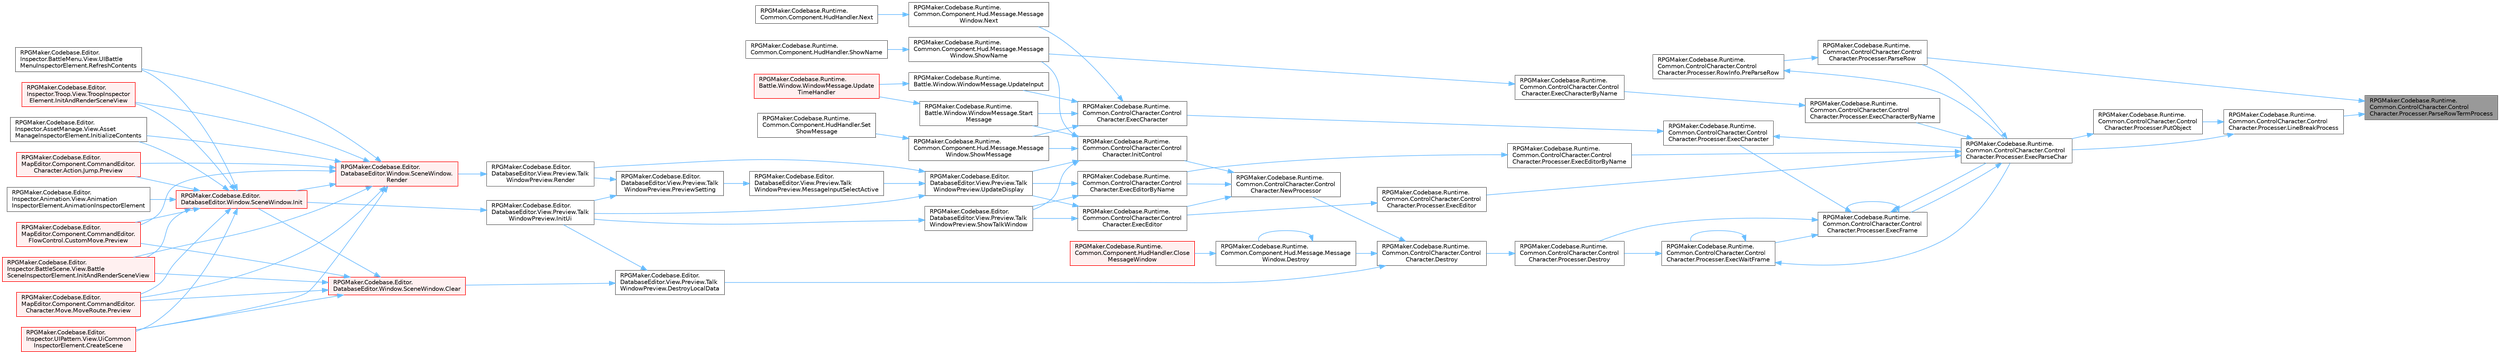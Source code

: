 digraph "RPGMaker.Codebase.Runtime.Common.ControlCharacter.ControlCharacter.Processer.ParseRowTermProcess"
{
 // LATEX_PDF_SIZE
  bgcolor="transparent";
  edge [fontname=Helvetica,fontsize=10,labelfontname=Helvetica,labelfontsize=10];
  node [fontname=Helvetica,fontsize=10,shape=box,height=0.2,width=0.4];
  rankdir="RL";
  Node1 [id="Node000001",label="RPGMaker.Codebase.Runtime.\lCommon.ControlCharacter.Control\lCharacter.Processer.ParseRowTermProcess",height=0.2,width=0.4,color="gray40", fillcolor="grey60", style="filled", fontcolor="black",tooltip="表示行パース末端処理。"];
  Node1 -> Node2 [id="edge1_Node000001_Node000002",dir="back",color="steelblue1",style="solid",tooltip=" "];
  Node2 [id="Node000002",label="RPGMaker.Codebase.Runtime.\lCommon.ControlCharacter.Control\lCharacter.Processer.LineBreakProcess",height=0.2,width=0.4,color="grey40", fillcolor="white", style="filled",URL="$d7/d0c/class_r_p_g_maker_1_1_codebase_1_1_runtime_1_1_common_1_1_control_character_1_1_control_character_1_1_processer.html#ac764a790c9aaaafcb36c50f0bc2a9a5a",tooltip="改行処理。"];
  Node2 -> Node3 [id="edge2_Node000002_Node000003",dir="back",color="steelblue1",style="solid",tooltip=" "];
  Node3 [id="Node000003",label="RPGMaker.Codebase.Runtime.\lCommon.ControlCharacter.Control\lCharacter.Processer.ExecParseChar",height=0.2,width=0.4,color="grey40", fillcolor="white", style="filled",URL="$d7/d0c/class_r_p_g_maker_1_1_codebase_1_1_runtime_1_1_common_1_1_control_character_1_1_control_character_1_1_processer.html#a98cee73aab96ee5be0898304e7dbccde",tooltip="1文字 (1制御文字列含む) の処理。"];
  Node3 -> Node4 [id="edge3_Node000003_Node000004",dir="back",color="steelblue1",style="solid",tooltip=" "];
  Node4 [id="Node000004",label="RPGMaker.Codebase.Runtime.\lCommon.ControlCharacter.Control\lCharacter.Processer.ExecCharacterByName",height=0.2,width=0.4,color="grey40", fillcolor="white", style="filled",URL="$d7/d0c/class_r_p_g_maker_1_1_codebase_1_1_runtime_1_1_common_1_1_control_character_1_1_control_character_1_1_processer.html#a68c09f10e4d11c55c152f45deb0778e1",tooltip="名前の項目部分"];
  Node4 -> Node5 [id="edge4_Node000004_Node000005",dir="back",color="steelblue1",style="solid",tooltip=" "];
  Node5 [id="Node000005",label="RPGMaker.Codebase.Runtime.\lCommon.ControlCharacter.Control\lCharacter.ExecCharacterByName",height=0.2,width=0.4,color="grey40", fillcolor="white", style="filled",URL="$d2/dcb/class_r_p_g_maker_1_1_codebase_1_1_runtime_1_1_common_1_1_control_character_1_1_control_character.html#a5c537cb44d7c57008897691ba9960df0",tooltip="名前の項目部分"];
  Node5 -> Node6 [id="edge5_Node000005_Node000006",dir="back",color="steelblue1",style="solid",tooltip=" "];
  Node6 [id="Node000006",label="RPGMaker.Codebase.Runtime.\lCommon.Component.Hud.Message.Message\lWindow.ShowName",height=0.2,width=0.4,color="grey40", fillcolor="white", style="filled",URL="$d0/dfb/class_r_p_g_maker_1_1_codebase_1_1_runtime_1_1_common_1_1_component_1_1_hud_1_1_message_1_1_message_window.html#ab0bd9f2883507eab5d8bc5fe1ab41be1",tooltip="😁 名前表示"];
  Node6 -> Node7 [id="edge6_Node000006_Node000007",dir="back",color="steelblue1",style="solid",tooltip=" "];
  Node7 [id="Node000007",label="RPGMaker.Codebase.Runtime.\lCommon.Component.HudHandler.ShowName",height=0.2,width=0.4,color="grey40", fillcolor="white", style="filled",URL="$d4/ddb/class_r_p_g_maker_1_1_codebase_1_1_runtime_1_1_common_1_1_component_1_1_hud_handler.html#ab3b7b4ee104ff93627d7abeb283a6829",tooltip="😁 名前見せろ"];
  Node3 -> Node8 [id="edge7_Node000003_Node000008",dir="back",color="steelblue1",style="solid",tooltip=" "];
  Node8 [id="Node000008",label="RPGMaker.Codebase.Runtime.\lCommon.ControlCharacter.Control\lCharacter.Processer.ExecEditor",height=0.2,width=0.4,color="grey40", fillcolor="white", style="filled",URL="$d7/d0c/class_r_p_g_maker_1_1_codebase_1_1_runtime_1_1_common_1_1_control_character_1_1_control_character_1_1_processer.html#a8e5e819346b7be6c91bdddbc22ba40a5",tooltip=" "];
  Node8 -> Node9 [id="edge8_Node000008_Node000009",dir="back",color="steelblue1",style="solid",tooltip=" "];
  Node9 [id="Node000009",label="RPGMaker.Codebase.Runtime.\lCommon.ControlCharacter.Control\lCharacter.ExecEditor",height=0.2,width=0.4,color="grey40", fillcolor="white", style="filled",URL="$d2/dcb/class_r_p_g_maker_1_1_codebase_1_1_runtime_1_1_common_1_1_control_character_1_1_control_character.html#ac6e0c7c0b46cb66a3b34d0fd3b6d2e25",tooltip=" "];
  Node9 -> Node10 [id="edge9_Node000009_Node000010",dir="back",color="steelblue1",style="solid",tooltip=" "];
  Node10 [id="Node000010",label="RPGMaker.Codebase.Editor.\lDatabaseEditor.View.Preview.Talk\lWindowPreview.ShowTalkWindow",height=0.2,width=0.4,color="grey40", fillcolor="white", style="filled",URL="$dd/da6/class_r_p_g_maker_1_1_codebase_1_1_editor_1_1_database_editor_1_1_view_1_1_preview_1_1_talk_window_preview.html#a37d3733b98e098c1da4115aa4d389a0e",tooltip=" "];
  Node10 -> Node11 [id="edge10_Node000010_Node000011",dir="back",color="steelblue1",style="solid",tooltip=" "];
  Node11 [id="Node000011",label="RPGMaker.Codebase.Editor.\lDatabaseEditor.View.Preview.Talk\lWindowPreview.InitUi",height=0.2,width=0.4,color="grey40", fillcolor="white", style="filled",URL="$dd/da6/class_r_p_g_maker_1_1_codebase_1_1_editor_1_1_database_editor_1_1_view_1_1_preview_1_1_talk_window_preview.html#a85c02f1fa4f180ffbacd7a7eb6c04df0",tooltip="初期状態のUI設定"];
  Node11 -> Node12 [id="edge11_Node000011_Node000012",dir="back",color="steelblue1",style="solid",tooltip=" "];
  Node12 [id="Node000012",label="RPGMaker.Codebase.Editor.\lDatabaseEditor.Window.SceneWindow.Init",height=0.2,width=0.4,color="red", fillcolor="#FFF0F0", style="filled",URL="$de/d38/class_r_p_g_maker_1_1_codebase_1_1_editor_1_1_database_editor_1_1_window_1_1_scene_window.html#ab676f1b7751bf8065e9ac8e324525fc3",tooltip=" "];
  Node12 -> Node13 [id="edge12_Node000012_Node000013",dir="back",color="steelblue1",style="solid",tooltip=" "];
  Node13 [id="Node000013",label="RPGMaker.Codebase.Editor.\lInspector.Animation.View.Animation\lInspectorElement.AnimationInspectorElement",height=0.2,width=0.4,color="grey40", fillcolor="white", style="filled",URL="$db/d84/class_r_p_g_maker_1_1_codebase_1_1_editor_1_1_inspector_1_1_animation_1_1_view_1_1_animation_inspector_element.html#aae106fd133981d5041a1404498adf087",tooltip=" "];
  Node12 -> Node14 [id="edge13_Node000012_Node000014",dir="back",color="steelblue1",style="solid",tooltip=" "];
  Node14 [id="Node000014",label="RPGMaker.Codebase.Editor.\lInspector.UIPattern.View.UiCommon\lInspectorElement.CreateScene",height=0.2,width=0.4,color="red", fillcolor="#FFF0F0", style="filled",URL="$dd/d5a/class_r_p_g_maker_1_1_codebase_1_1_editor_1_1_inspector_1_1_u_i_pattern_1_1_view_1_1_ui_common_inspector_element.html#a16a8c55acc792105630571f8010aba6a",tooltip=" "];
  Node12 -> Node16 [id="edge14_Node000012_Node000016",dir="back",color="steelblue1",style="solid",tooltip=" "];
  Node16 [id="Node000016",label="RPGMaker.Codebase.Editor.\lInspector.BattleScene.View.Battle\lSceneInspectorElement.InitAndRenderSceneView",height=0.2,width=0.4,color="red", fillcolor="#FFF0F0", style="filled",URL="$d8/d9b/class_r_p_g_maker_1_1_codebase_1_1_editor_1_1_inspector_1_1_battle_scene_1_1_view_1_1_battle_scene_inspector_element.html#a9be269ac211e55504a92ba36dda0dbea",tooltip="戦闘シーンのプレビュー設定"];
  Node12 -> Node19 [id="edge15_Node000012_Node000019",dir="back",color="steelblue1",style="solid",tooltip=" "];
  Node19 [id="Node000019",label="RPGMaker.Codebase.Editor.\lInspector.Troop.View.TroopInspector\lElement.InitAndRenderSceneView",height=0.2,width=0.4,color="red", fillcolor="#FFF0F0", style="filled",URL="$d8/d90/class_r_p_g_maker_1_1_codebase_1_1_editor_1_1_inspector_1_1_troop_1_1_view_1_1_troop_inspector_element.html#a0d9e9a163ca8326d7cacc57a70459297",tooltip=" "];
  Node12 -> Node21 [id="edge16_Node000012_Node000021",dir="back",color="steelblue1",style="solid",tooltip=" "];
  Node21 [id="Node000021",label="RPGMaker.Codebase.Editor.\lInspector.AssetManage.View.Asset\lManageInspectorElement.InitializeContents",height=0.2,width=0.4,color="grey40", fillcolor="white", style="filled",URL="$da/d9f/class_r_p_g_maker_1_1_codebase_1_1_editor_1_1_inspector_1_1_asset_manage_1_1_view_1_1_asset_manage_inspector_element.html#a1ff6968c39c137f0b08b3fe2db8e62e5",tooltip="初期化処理"];
  Node12 -> Node22 [id="edge17_Node000012_Node000022",dir="back",color="steelblue1",style="solid",tooltip=" "];
  Node22 [id="Node000022",label="RPGMaker.Codebase.Editor.\lMapEditor.Component.CommandEditor.\lCharacter.Action.Jump.Preview",height=0.2,width=0.4,color="red", fillcolor="#FFF0F0", style="filled",URL="$d5/de1/class_r_p_g_maker_1_1_codebase_1_1_editor_1_1_map_editor_1_1_component_1_1_command_editor_1_1_character_1_1_action_1_1_jump.html#ab4bff436ce7c95b83d4f2d4e0c267f7e",tooltip=" "];
  Node12 -> Node27 [id="edge18_Node000012_Node000027",dir="back",color="steelblue1",style="solid",tooltip=" "];
  Node27 [id="Node000027",label="RPGMaker.Codebase.Editor.\lMapEditor.Component.CommandEditor.\lCharacter.Move.MoveRoute.Preview",height=0.2,width=0.4,color="red", fillcolor="#FFF0F0", style="filled",URL="$d5/dcc/class_r_p_g_maker_1_1_codebase_1_1_editor_1_1_map_editor_1_1_component_1_1_command_editor_1_1_character_1_1_move_1_1_move_route.html#a4a0fbd9c1d01f2e62f9c7804ee4ca205",tooltip=" "];
  Node12 -> Node29 [id="edge19_Node000012_Node000029",dir="back",color="steelblue1",style="solid",tooltip=" "];
  Node29 [id="Node000029",label="RPGMaker.Codebase.Editor.\lMapEditor.Component.CommandEditor.\lFlowControl.CustomMove.Preview",height=0.2,width=0.4,color="red", fillcolor="#FFF0F0", style="filled",URL="$d3/dbe/class_r_p_g_maker_1_1_codebase_1_1_editor_1_1_map_editor_1_1_component_1_1_command_editor_1_1_flow_control_1_1_custom_move.html#afe506d41de45715cef7dbece1ec8fe8d",tooltip=" "];
  Node12 -> Node31 [id="edge20_Node000012_Node000031",dir="back",color="steelblue1",style="solid",tooltip=" "];
  Node31 [id="Node000031",label="RPGMaker.Codebase.Editor.\lInspector.BattleMenu.View.UIBattle\lMenuInspectorElement.RefreshContents",height=0.2,width=0.4,color="grey40", fillcolor="white", style="filled",URL="$dc/d51/class_r_p_g_maker_1_1_codebase_1_1_editor_1_1_inspector_1_1_battle_menu_1_1_view_1_1_u_i_battle_menu_inspector_element.html#a034073a0d825d40ef26ed99e54cd3423",tooltip="データの更新"];
  Node9 -> Node35 [id="edge21_Node000009_Node000035",dir="back",color="steelblue1",style="solid",tooltip=" "];
  Node35 [id="Node000035",label="RPGMaker.Codebase.Editor.\lDatabaseEditor.View.Preview.Talk\lWindowPreview.UpdateDisplay",height=0.2,width=0.4,color="grey40", fillcolor="white", style="filled",URL="$dd/da6/class_r_p_g_maker_1_1_codebase_1_1_editor_1_1_database_editor_1_1_view_1_1_preview_1_1_talk_window_preview.html#aedad0e5bc90c1f74b770e25d5da61f38",tooltip="表示更新"];
  Node35 -> Node11 [id="edge22_Node000035_Node000011",dir="back",color="steelblue1",style="solid",tooltip=" "];
  Node35 -> Node36 [id="edge23_Node000035_Node000036",dir="back",color="steelblue1",style="solid",tooltip=" "];
  Node36 [id="Node000036",label="RPGMaker.Codebase.Editor.\lDatabaseEditor.View.Preview.Talk\lWindowPreview.MessageInputSelectActive",height=0.2,width=0.4,color="grey40", fillcolor="white", style="filled",URL="$dd/da6/class_r_p_g_maker_1_1_codebase_1_1_editor_1_1_database_editor_1_1_view_1_1_preview_1_1_talk_window_preview.html#a9a461282453f7f80991288eaf91c9d29",tooltip=" "];
  Node36 -> Node37 [id="edge24_Node000036_Node000037",dir="back",color="steelblue1",style="solid",tooltip=" "];
  Node37 [id="Node000037",label="RPGMaker.Codebase.Editor.\lDatabaseEditor.View.Preview.Talk\lWindowPreview.PreviewSetting",height=0.2,width=0.4,color="grey40", fillcolor="white", style="filled",URL="$dd/da6/class_r_p_g_maker_1_1_codebase_1_1_editor_1_1_database_editor_1_1_view_1_1_preview_1_1_talk_window_preview.html#a6764fec74b71976b3cd58bb29fe999ec",tooltip="Preview表示用の設定"];
  Node37 -> Node11 [id="edge25_Node000037_Node000011",dir="back",color="steelblue1",style="solid",tooltip=" "];
  Node37 -> Node38 [id="edge26_Node000037_Node000038",dir="back",color="steelblue1",style="solid",tooltip=" "];
  Node38 [id="Node000038",label="RPGMaker.Codebase.Editor.\lDatabaseEditor.View.Preview.Talk\lWindowPreview.Render",height=0.2,width=0.4,color="grey40", fillcolor="white", style="filled",URL="$dd/da6/class_r_p_g_maker_1_1_codebase_1_1_editor_1_1_database_editor_1_1_view_1_1_preview_1_1_talk_window_preview.html#a11a7372f11535e49a94b5664dc1a0994",tooltip=" "];
  Node38 -> Node39 [id="edge27_Node000038_Node000039",dir="back",color="steelblue1",style="solid",tooltip=" "];
  Node39 [id="Node000039",label="RPGMaker.Codebase.Editor.\lDatabaseEditor.Window.SceneWindow.\lRender",height=0.2,width=0.4,color="red", fillcolor="#FFF0F0", style="filled",URL="$de/d38/class_r_p_g_maker_1_1_codebase_1_1_editor_1_1_database_editor_1_1_window_1_1_scene_window.html#ac894062a7b4e348a75d3536693344516",tooltip=" "];
  Node39 -> Node14 [id="edge28_Node000039_Node000014",dir="back",color="steelblue1",style="solid",tooltip=" "];
  Node39 -> Node12 [id="edge29_Node000039_Node000012",dir="back",color="steelblue1",style="solid",tooltip=" "];
  Node39 -> Node16 [id="edge30_Node000039_Node000016",dir="back",color="steelblue1",style="solid",tooltip=" "];
  Node39 -> Node19 [id="edge31_Node000039_Node000019",dir="back",color="steelblue1",style="solid",tooltip=" "];
  Node39 -> Node21 [id="edge32_Node000039_Node000021",dir="back",color="steelblue1",style="solid",tooltip=" "];
  Node39 -> Node22 [id="edge33_Node000039_Node000022",dir="back",color="steelblue1",style="solid",tooltip=" "];
  Node39 -> Node27 [id="edge34_Node000039_Node000027",dir="back",color="steelblue1",style="solid",tooltip=" "];
  Node39 -> Node29 [id="edge35_Node000039_Node000029",dir="back",color="steelblue1",style="solid",tooltip=" "];
  Node39 -> Node31 [id="edge36_Node000039_Node000031",dir="back",color="steelblue1",style="solid",tooltip=" "];
  Node35 -> Node38 [id="edge37_Node000035_Node000038",dir="back",color="steelblue1",style="solid",tooltip=" "];
  Node3 -> Node61 [id="edge38_Node000003_Node000061",dir="back",color="steelblue1",style="solid",tooltip=" "];
  Node61 [id="Node000061",label="RPGMaker.Codebase.Runtime.\lCommon.ControlCharacter.Control\lCharacter.Processer.ExecEditorByName",height=0.2,width=0.4,color="grey40", fillcolor="white", style="filled",URL="$d7/d0c/class_r_p_g_maker_1_1_codebase_1_1_runtime_1_1_common_1_1_control_character_1_1_control_character_1_1_processer.html#a5d42483459b3f47828bb65cbea2e578c",tooltip="名前の項目部分"];
  Node61 -> Node62 [id="edge39_Node000061_Node000062",dir="back",color="steelblue1",style="solid",tooltip=" "];
  Node62 [id="Node000062",label="RPGMaker.Codebase.Runtime.\lCommon.ControlCharacter.Control\lCharacter.ExecEditorByName",height=0.2,width=0.4,color="grey40", fillcolor="white", style="filled",URL="$d2/dcb/class_r_p_g_maker_1_1_codebase_1_1_runtime_1_1_common_1_1_control_character_1_1_control_character.html#a1a884f8d0dce04d0a58514ea8906e92b",tooltip="名前の項目部分"];
  Node62 -> Node10 [id="edge40_Node000062_Node000010",dir="back",color="steelblue1",style="solid",tooltip=" "];
  Node62 -> Node35 [id="edge41_Node000062_Node000035",dir="back",color="steelblue1",style="solid",tooltip=" "];
  Node3 -> Node63 [id="edge42_Node000003_Node000063",dir="back",color="steelblue1",style="solid",tooltip=" "];
  Node63 [id="Node000063",label="RPGMaker.Codebase.Runtime.\lCommon.ControlCharacter.Control\lCharacter.Processer.ExecFrame",height=0.2,width=0.4,color="grey40", fillcolor="white", style="filled",URL="$d7/d0c/class_r_p_g_maker_1_1_codebase_1_1_runtime_1_1_common_1_1_control_character_1_1_control_character_1_1_processer.html#a2da1505fa13ab3adc0c89cbe4051de15",tooltip=" "];
  Node63 -> Node64 [id="edge43_Node000063_Node000064",dir="back",color="steelblue1",style="solid",tooltip=" "];
  Node64 [id="Node000064",label="RPGMaker.Codebase.Runtime.\lCommon.ControlCharacter.Control\lCharacter.Processer.Destroy",height=0.2,width=0.4,color="grey40", fillcolor="white", style="filled",URL="$d7/d0c/class_r_p_g_maker_1_1_codebase_1_1_runtime_1_1_common_1_1_control_character_1_1_control_character_1_1_processer.html#a0f76c05f86434a333f8f5692dab9bc93",tooltip=" "];
  Node64 -> Node65 [id="edge44_Node000064_Node000065",dir="back",color="steelblue1",style="solid",tooltip=" "];
  Node65 [id="Node000065",label="RPGMaker.Codebase.Runtime.\lCommon.ControlCharacter.Control\lCharacter.Destroy",height=0.2,width=0.4,color="grey40", fillcolor="white", style="filled",URL="$d2/dcb/class_r_p_g_maker_1_1_codebase_1_1_runtime_1_1_common_1_1_control_character_1_1_control_character.html#a7c51185956b69b5bf4bc6c1e9b05085c",tooltip=" "];
  Node65 -> Node66 [id="edge45_Node000065_Node000066",dir="back",color="steelblue1",style="solid",tooltip=" "];
  Node66 [id="Node000066",label="RPGMaker.Codebase.Runtime.\lCommon.Component.Hud.Message.Message\lWindow.Destroy",height=0.2,width=0.4,color="grey40", fillcolor="white", style="filled",URL="$d0/dfb/class_r_p_g_maker_1_1_codebase_1_1_runtime_1_1_common_1_1_component_1_1_hud_1_1_message_1_1_message_window.html#a8be9fbb83fd43f90a796ca813c5b6750",tooltip="😁 破棄"];
  Node66 -> Node67 [id="edge46_Node000066_Node000067",dir="back",color="steelblue1",style="solid",tooltip=" "];
  Node67 [id="Node000067",label="RPGMaker.Codebase.Runtime.\lCommon.Component.HudHandler.Close\lMessageWindow",height=0.2,width=0.4,color="red", fillcolor="#FFF0F0", style="filled",URL="$d4/ddb/class_r_p_g_maker_1_1_codebase_1_1_runtime_1_1_common_1_1_component_1_1_hud_handler.html#a5c23a7257e8f5477ff9b2a9efec158fe",tooltip="😁 伝言窓を閉じろ"];
  Node66 -> Node66 [id="edge47_Node000066_Node000066",dir="back",color="steelblue1",style="solid",tooltip=" "];
  Node65 -> Node70 [id="edge48_Node000065_Node000070",dir="back",color="steelblue1",style="solid",tooltip=" "];
  Node70 [id="Node000070",label="RPGMaker.Codebase.Editor.\lDatabaseEditor.View.Preview.Talk\lWindowPreview.DestroyLocalData",height=0.2,width=0.4,color="grey40", fillcolor="white", style="filled",URL="$dd/da6/class_r_p_g_maker_1_1_codebase_1_1_editor_1_1_database_editor_1_1_view_1_1_preview_1_1_talk_window_preview.html#aa581b84e6502fb4a3b56d7eeb620dd0c",tooltip=" "];
  Node70 -> Node71 [id="edge49_Node000070_Node000071",dir="back",color="steelblue1",style="solid",tooltip=" "];
  Node71 [id="Node000071",label="RPGMaker.Codebase.Editor.\lDatabaseEditor.Window.SceneWindow.Clear",height=0.2,width=0.4,color="red", fillcolor="#FFF0F0", style="filled",URL="$de/d38/class_r_p_g_maker_1_1_codebase_1_1_editor_1_1_database_editor_1_1_window_1_1_scene_window.html#aca2ee15204618288870b7e202709babb",tooltip=" "];
  Node71 -> Node14 [id="edge50_Node000071_Node000014",dir="back",color="steelblue1",style="solid",tooltip=" "];
  Node71 -> Node12 [id="edge51_Node000071_Node000012",dir="back",color="steelblue1",style="solid",tooltip=" "];
  Node71 -> Node16 [id="edge52_Node000071_Node000016",dir="back",color="steelblue1",style="solid",tooltip=" "];
  Node71 -> Node27 [id="edge53_Node000071_Node000027",dir="back",color="steelblue1",style="solid",tooltip=" "];
  Node71 -> Node29 [id="edge54_Node000071_Node000029",dir="back",color="steelblue1",style="solid",tooltip=" "];
  Node70 -> Node11 [id="edge55_Node000070_Node000011",dir="back",color="steelblue1",style="solid",tooltip=" "];
  Node65 -> Node74 [id="edge56_Node000065_Node000074",dir="back",color="steelblue1",style="solid",tooltip=" "];
  Node74 [id="Node000074",label="RPGMaker.Codebase.Runtime.\lCommon.ControlCharacter.Control\lCharacter.NewProcessor",height=0.2,width=0.4,color="grey40", fillcolor="white", style="filled",URL="$d2/dcb/class_r_p_g_maker_1_1_codebase_1_1_runtime_1_1_common_1_1_control_character_1_1_control_character.html#a70b3e3b147d73316f3f2c04303c8c4fe",tooltip=" "];
  Node74 -> Node9 [id="edge57_Node000074_Node000009",dir="back",color="steelblue1",style="solid",tooltip=" "];
  Node74 -> Node62 [id="edge58_Node000074_Node000062",dir="back",color="steelblue1",style="solid",tooltip=" "];
  Node74 -> Node75 [id="edge59_Node000074_Node000075",dir="back",color="steelblue1",style="solid",tooltip=" "];
  Node75 [id="Node000075",label="RPGMaker.Codebase.Runtime.\lCommon.ControlCharacter.Control\lCharacter.InitControl",height=0.2,width=0.4,color="grey40", fillcolor="white", style="filled",URL="$d2/dcb/class_r_p_g_maker_1_1_codebase_1_1_runtime_1_1_common_1_1_control_character_1_1_control_character.html#a29cadf422dc328f4c26482def8e8f2b0",tooltip=" "];
  Node75 -> Node76 [id="edge60_Node000075_Node000076",dir="back",color="steelblue1",style="solid",tooltip=" "];
  Node76 [id="Node000076",label="RPGMaker.Codebase.Runtime.\lCommon.Component.Hud.Message.Message\lWindow.ShowMessage",height=0.2,width=0.4,color="grey40", fillcolor="white", style="filled",URL="$d0/dfb/class_r_p_g_maker_1_1_codebase_1_1_runtime_1_1_common_1_1_component_1_1_hud_1_1_message_1_1_message_window.html#ab632ce531302498d8a95e03564c22c79",tooltip="😁 伝言表示"];
  Node76 -> Node77 [id="edge61_Node000076_Node000077",dir="back",color="steelblue1",style="solid",tooltip=" "];
  Node77 [id="Node000077",label="RPGMaker.Codebase.Runtime.\lCommon.Component.HudHandler.Set\lShowMessage",height=0.2,width=0.4,color="grey40", fillcolor="white", style="filled",URL="$d4/ddb/class_r_p_g_maker_1_1_codebase_1_1_runtime_1_1_common_1_1_component_1_1_hud_handler.html#a83421ade6786fd73a22000f5c657451c",tooltip="😁 見せろ伝言設定"];
  Node75 -> Node6 [id="edge62_Node000075_Node000006",dir="back",color="steelblue1",style="solid",tooltip=" "];
  Node75 -> Node10 [id="edge63_Node000075_Node000010",dir="back",color="steelblue1",style="solid",tooltip=" "];
  Node75 -> Node78 [id="edge64_Node000075_Node000078",dir="back",color="steelblue1",style="solid",tooltip=" "];
  Node78 [id="Node000078",label="RPGMaker.Codebase.Runtime.\lBattle.Window.WindowMessage.Start\lMessage",height=0.2,width=0.4,color="grey40", fillcolor="white", style="filled",URL="$d1/dc2/class_r_p_g_maker_1_1_codebase_1_1_runtime_1_1_battle_1_1_window_1_1_window_message.html#a95245534a75c94df2cbf3e698da90588",tooltip="😁 メッセージ表示の開始"];
  Node78 -> Node79 [id="edge65_Node000078_Node000079",dir="back",color="steelblue1",style="solid",tooltip=" "];
  Node79 [id="Node000079",label="RPGMaker.Codebase.Runtime.\lBattle.Window.WindowMessage.Update\lTimeHandler",height=0.2,width=0.4,color="red", fillcolor="#FFF0F0", style="filled",URL="$d1/dc2/class_r_p_g_maker_1_1_codebase_1_1_runtime_1_1_battle_1_1_window_1_1_window_message.html#a79095412e3c82f3678f584271732bea5",tooltip="😁 更新処理"];
  Node75 -> Node35 [id="edge66_Node000075_Node000035",dir="back",color="steelblue1",style="solid",tooltip=" "];
  Node63 -> Node83 [id="edge67_Node000063_Node000083",dir="back",color="steelblue1",style="solid",tooltip=" "];
  Node83 [id="Node000083",label="RPGMaker.Codebase.Runtime.\lCommon.ControlCharacter.Control\lCharacter.Processer.ExecCharacter",height=0.2,width=0.4,color="grey40", fillcolor="white", style="filled",URL="$d7/d0c/class_r_p_g_maker_1_1_codebase_1_1_runtime_1_1_common_1_1_control_character_1_1_control_character_1_1_processer.html#ad5035ce1908ed98c5bb2b90bed46840b",tooltip=" "];
  Node83 -> Node84 [id="edge68_Node000083_Node000084",dir="back",color="steelblue1",style="solid",tooltip=" "];
  Node84 [id="Node000084",label="RPGMaker.Codebase.Runtime.\lCommon.ControlCharacter.Control\lCharacter.ExecCharacter",height=0.2,width=0.4,color="grey40", fillcolor="white", style="filled",URL="$d2/dcb/class_r_p_g_maker_1_1_codebase_1_1_runtime_1_1_common_1_1_control_character_1_1_control_character.html#aa8a7c000fde8c768964bf9476b4bed04",tooltip=" "];
  Node84 -> Node85 [id="edge69_Node000084_Node000085",dir="back",color="steelblue1",style="solid",tooltip=" "];
  Node85 [id="Node000085",label="RPGMaker.Codebase.Runtime.\lCommon.Component.Hud.Message.Message\lWindow.Next",height=0.2,width=0.4,color="grey40", fillcolor="white", style="filled",URL="$d0/dfb/class_r_p_g_maker_1_1_codebase_1_1_runtime_1_1_common_1_1_component_1_1_hud_1_1_message_1_1_message_window.html#a30a2d1d639f53cc96853c7370ccf2b7d",tooltip="😁 次"];
  Node85 -> Node86 [id="edge70_Node000085_Node000086",dir="back",color="steelblue1",style="solid",tooltip=" "];
  Node86 [id="Node000086",label="RPGMaker.Codebase.Runtime.\lCommon.Component.HudHandler.Next",height=0.2,width=0.4,color="grey40", fillcolor="white", style="filled",URL="$d4/ddb/class_r_p_g_maker_1_1_codebase_1_1_runtime_1_1_common_1_1_component_1_1_hud_handler.html#abe7e8b18edb9885595f45c054c54bfa1",tooltip="😁 次"];
  Node84 -> Node76 [id="edge71_Node000084_Node000076",dir="back",color="steelblue1",style="solid",tooltip=" "];
  Node84 -> Node78 [id="edge72_Node000084_Node000078",dir="back",color="steelblue1",style="solid",tooltip=" "];
  Node84 -> Node87 [id="edge73_Node000084_Node000087",dir="back",color="steelblue1",style="solid",tooltip=" "];
  Node87 [id="Node000087",label="RPGMaker.Codebase.Runtime.\lBattle.Window.WindowMessage.UpdateInput",height=0.2,width=0.4,color="grey40", fillcolor="white", style="filled",URL="$d1/dc2/class_r_p_g_maker_1_1_codebase_1_1_runtime_1_1_battle_1_1_window_1_1_window_message.html#a591b5bff2a4f78f2470b6b3136862cd4",tooltip="😁 入力のアップデート"];
  Node87 -> Node79 [id="edge74_Node000087_Node000079",dir="back",color="steelblue1",style="solid",tooltip=" "];
  Node83 -> Node3 [id="edge75_Node000083_Node000003",dir="back",color="steelblue1",style="solid",tooltip=" "];
  Node63 -> Node63 [id="edge76_Node000063_Node000063",dir="back",color="steelblue1",style="solid",tooltip=" "];
  Node63 -> Node3 [id="edge77_Node000063_Node000003",dir="back",color="steelblue1",style="solid",tooltip=" "];
  Node63 -> Node88 [id="edge78_Node000063_Node000088",dir="back",color="steelblue1",style="solid",tooltip=" "];
  Node88 [id="Node000088",label="RPGMaker.Codebase.Runtime.\lCommon.ControlCharacter.Control\lCharacter.Processer.ExecWaitFrame",height=0.2,width=0.4,color="grey40", fillcolor="white", style="filled",URL="$d7/d0c/class_r_p_g_maker_1_1_codebase_1_1_runtime_1_1_common_1_1_control_character_1_1_control_character_1_1_processer.html#ae15f9239c4dd60bc2b7683c524c487f3",tooltip=" "];
  Node88 -> Node64 [id="edge79_Node000088_Node000064",dir="back",color="steelblue1",style="solid",tooltip=" "];
  Node88 -> Node3 [id="edge80_Node000088_Node000003",dir="back",color="steelblue1",style="solid",tooltip=" "];
  Node88 -> Node88 [id="edge81_Node000088_Node000088",dir="back",color="steelblue1",style="solid",tooltip=" "];
  Node3 -> Node89 [id="edge82_Node000003_Node000089",dir="back",color="steelblue1",style="solid",tooltip=" "];
  Node89 [id="Node000089",label="RPGMaker.Codebase.Runtime.\lCommon.ControlCharacter.Control\lCharacter.Processer.ParseRow",height=0.2,width=0.4,color="grey40", fillcolor="white", style="filled",URL="$d7/d0c/class_r_p_g_maker_1_1_codebase_1_1_runtime_1_1_common_1_1_control_character_1_1_control_character_1_1_processer.html#a1e673291093b6bfb5b8c4225106cb171",tooltip="表示前に表示行1行分をパースして、改ページが必要かと表示縦幅を取得する。"];
  Node89 -> Node90 [id="edge83_Node000089_Node000090",dir="back",color="steelblue1",style="solid",tooltip=" "];
  Node90 [id="Node000090",label="RPGMaker.Codebase.Runtime.\lCommon.ControlCharacter.Control\lCharacter.Processer.RowInfo.PreParseRow",height=0.2,width=0.4,color="grey40", fillcolor="white", style="filled",URL="$d2/d04/class_r_p_g_maker_1_1_codebase_1_1_runtime_1_1_common_1_1_control_character_1_1_control_character_1_1_processer_1_1_row_info.html#a0d3b945128b1702f7f610525c94d0006",tooltip="表示前に表示行の1行分をパースしてその結果を返す。"];
  Node90 -> Node3 [id="edge84_Node000090_Node000003",dir="back",color="steelblue1",style="solid",tooltip=" "];
  Node2 -> Node91 [id="edge85_Node000002_Node000091",dir="back",color="steelblue1",style="solid",tooltip=" "];
  Node91 [id="Node000091",label="RPGMaker.Codebase.Runtime.\lCommon.ControlCharacter.Control\lCharacter.Processer.PutObject",height=0.2,width=0.4,color="grey40", fillcolor="white", style="filled",URL="$d7/d0c/class_r_p_g_maker_1_1_codebase_1_1_runtime_1_1_common_1_1_control_character_1_1_control_character_1_1_processer.html#af47d05161a1455208941416bd7f9dd85",tooltip="文字またはアイコンを一つ配置する。"];
  Node91 -> Node3 [id="edge86_Node000091_Node000003",dir="back",color="steelblue1",style="solid",tooltip=" "];
  Node1 -> Node89 [id="edge87_Node000001_Node000089",dir="back",color="steelblue1",style="solid",tooltip=" "];
}
